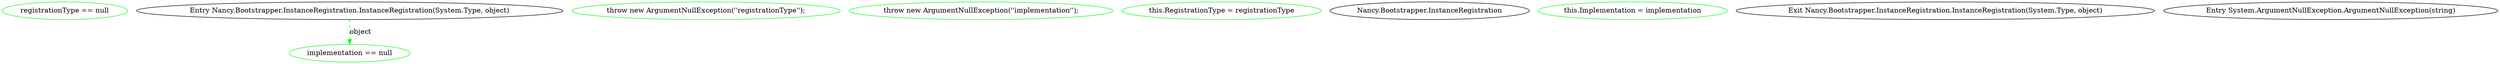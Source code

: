 digraph  {
d1 [cluster="Nancy.Bootstrapper.InstanceRegistration.InstanceRegistration(System.Type, object)", color=green, community=0, label="registrationType == null", prediction=0, span="16-16"];
d0 [cluster="Nancy.Bootstrapper.InstanceRegistration.InstanceRegistration(System.Type, object)", label="Entry Nancy.Bootstrapper.InstanceRegistration.InstanceRegistration(System.Type, object)", span="14-14"];
d2 [cluster="Nancy.Bootstrapper.InstanceRegistration.InstanceRegistration(System.Type, object)", color=green, community=0, label="throw new ArgumentNullException(''registrationType'');", prediction=1, span="18-18"];
d3 [cluster="Nancy.Bootstrapper.InstanceRegistration.InstanceRegistration(System.Type, object)", color=green, community=0, label="implementation == null", prediction=2, span="21-21"];
d4 [cluster="Nancy.Bootstrapper.InstanceRegistration.InstanceRegistration(System.Type, object)", color=green, community=0, label="throw new ArgumentNullException(''implementation'');", prediction=3, span="23-23"];
d5 [cluster="Nancy.Bootstrapper.InstanceRegistration.InstanceRegistration(System.Type, object)", color=green, community=0, label="this.RegistrationType = registrationType", prediction=4, span="26-26"];
d9 [label="Nancy.Bootstrapper.InstanceRegistration", span=""];
d6 [cluster="Nancy.Bootstrapper.InstanceRegistration.InstanceRegistration(System.Type, object)", color=green, community=0, label="this.Implementation = implementation", prediction=5, span="27-27"];
d7 [cluster="Nancy.Bootstrapper.InstanceRegistration.InstanceRegistration(System.Type, object)", label="Exit Nancy.Bootstrapper.InstanceRegistration.InstanceRegistration(System.Type, object)", span="14-14"];
d8 [cluster="System.ArgumentNullException.ArgumentNullException(string)", label="Entry System.ArgumentNullException.ArgumentNullException(string)", span="0-0"];
d0 -> d3  [color=green, key=1, label=object, style=dashed];
}
